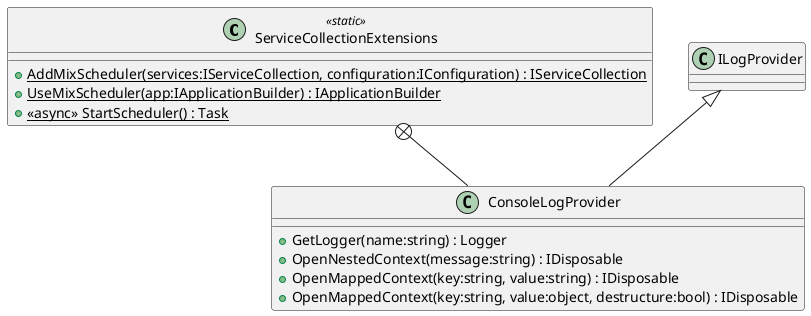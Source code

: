 @startuml
class ServiceCollectionExtensions <<static>> {
    + {static} AddMixScheduler(services:IServiceCollection, configuration:IConfiguration) : IServiceCollection
    + {static} UseMixScheduler(app:IApplicationBuilder) : IApplicationBuilder
    + {static} <<async>> StartScheduler() : Task
}
class ConsoleLogProvider {
    + GetLogger(name:string) : Logger
    + OpenNestedContext(message:string) : IDisposable
    + OpenMappedContext(key:string, value:string) : IDisposable
    + OpenMappedContext(key:string, value:object, destructure:bool) : IDisposable
}
ServiceCollectionExtensions +-- ConsoleLogProvider
ILogProvider <|-- ConsoleLogProvider
@enduml

